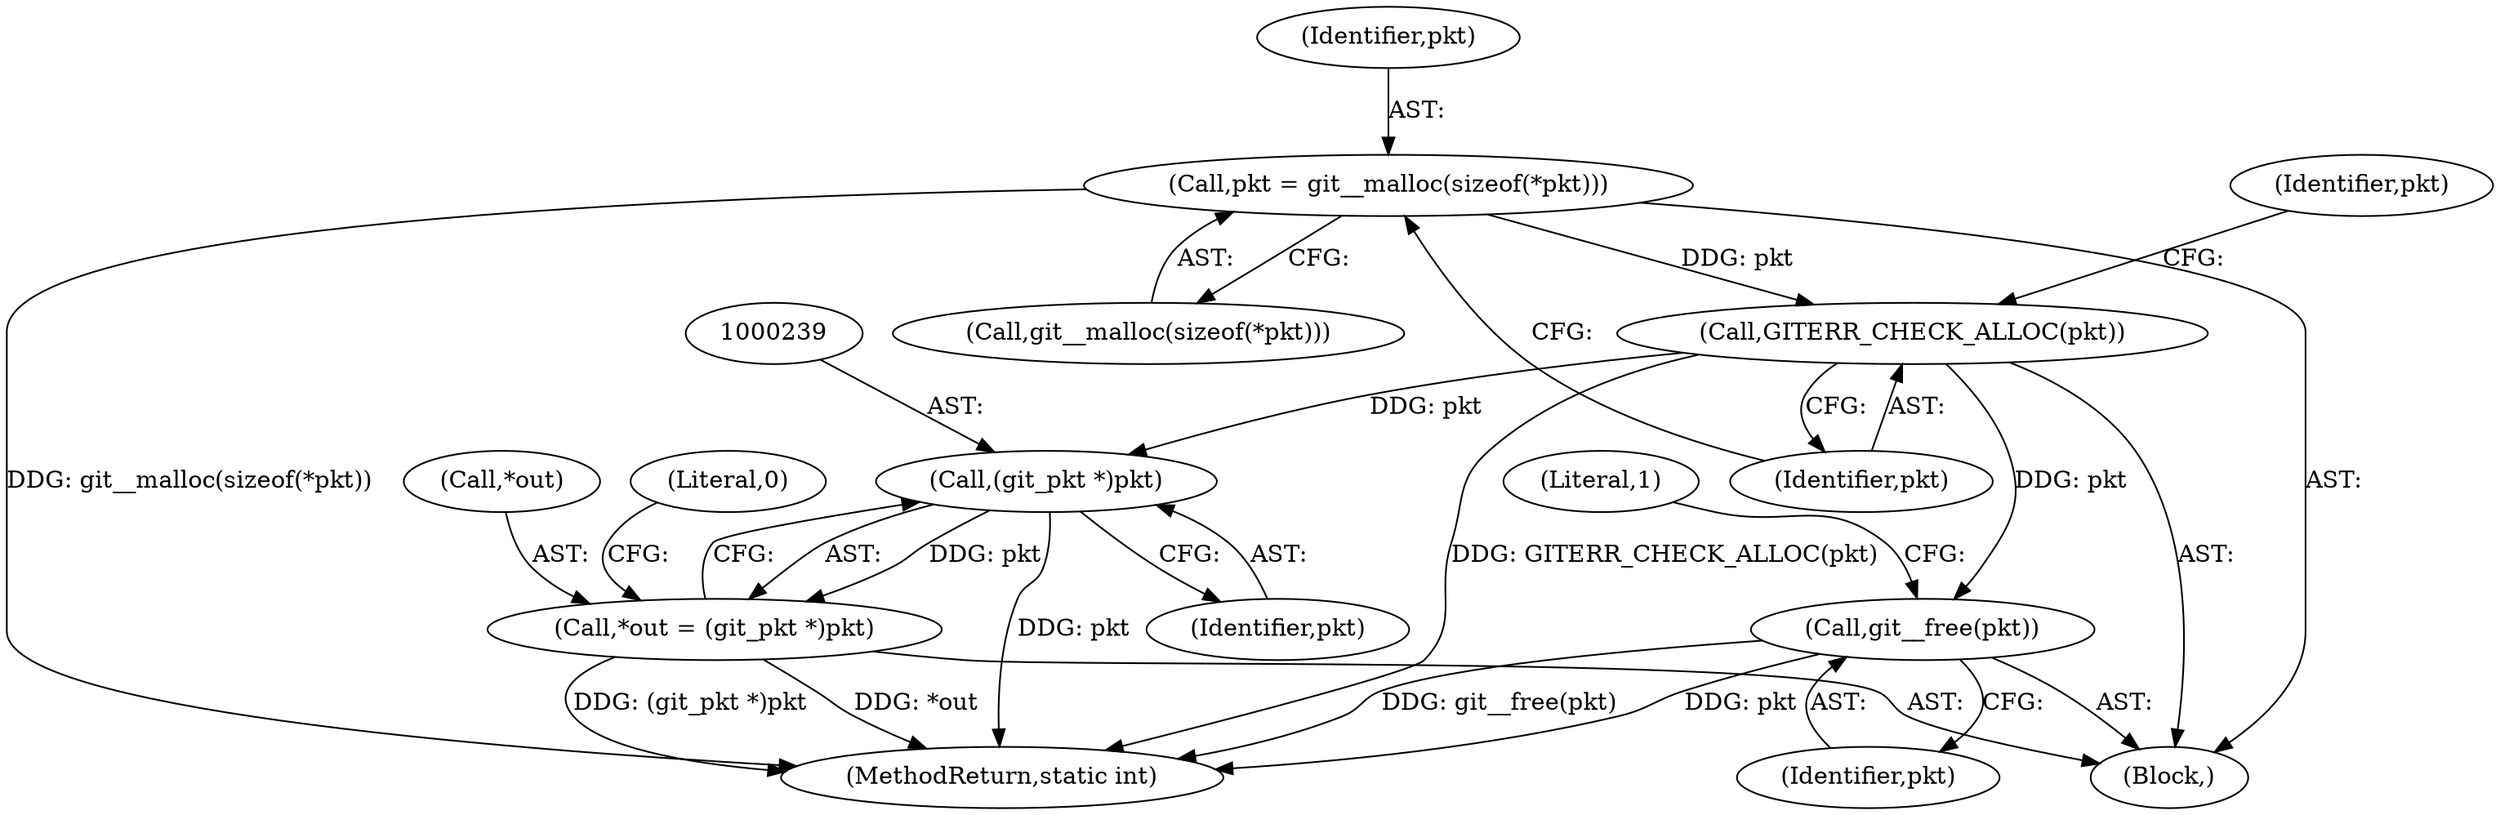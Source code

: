 digraph "0_libgit2_1f9a8510e1d2f20ed7334eeeddb92c4dd8e7c649@API" {
"1000109" [label="(Call,pkt = git__malloc(sizeof(*pkt)))"];
"1000115" [label="(Call,GITERR_CHECK_ALLOC(pkt))"];
"1000238" [label="(Call,(git_pkt *)pkt)"];
"1000235" [label="(Call,*out = (git_pkt *)pkt)"];
"1000251" [label="(Call,git__free(pkt))"];
"1000116" [label="(Identifier,pkt)"];
"1000109" [label="(Call,pkt = git__malloc(sizeof(*pkt)))"];
"1000252" [label="(Identifier,pkt)"];
"1000240" [label="(Identifier,pkt)"];
"1000105" [label="(Block,)"];
"1000256" [label="(MethodReturn,static int)"];
"1000115" [label="(Call,GITERR_CHECK_ALLOC(pkt))"];
"1000119" [label="(Identifier,pkt)"];
"1000238" [label="(Call,(git_pkt *)pkt)"];
"1000235" [label="(Call,*out = (git_pkt *)pkt)"];
"1000255" [label="(Literal,1)"];
"1000251" [label="(Call,git__free(pkt))"];
"1000242" [label="(Literal,0)"];
"1000236" [label="(Call,*out)"];
"1000111" [label="(Call,git__malloc(sizeof(*pkt)))"];
"1000110" [label="(Identifier,pkt)"];
"1000109" -> "1000105"  [label="AST: "];
"1000109" -> "1000111"  [label="CFG: "];
"1000110" -> "1000109"  [label="AST: "];
"1000111" -> "1000109"  [label="AST: "];
"1000116" -> "1000109"  [label="CFG: "];
"1000109" -> "1000256"  [label="DDG: git__malloc(sizeof(*pkt))"];
"1000109" -> "1000115"  [label="DDG: pkt"];
"1000115" -> "1000105"  [label="AST: "];
"1000115" -> "1000116"  [label="CFG: "];
"1000116" -> "1000115"  [label="AST: "];
"1000119" -> "1000115"  [label="CFG: "];
"1000115" -> "1000256"  [label="DDG: GITERR_CHECK_ALLOC(pkt)"];
"1000115" -> "1000238"  [label="DDG: pkt"];
"1000115" -> "1000251"  [label="DDG: pkt"];
"1000238" -> "1000235"  [label="AST: "];
"1000238" -> "1000240"  [label="CFG: "];
"1000239" -> "1000238"  [label="AST: "];
"1000240" -> "1000238"  [label="AST: "];
"1000235" -> "1000238"  [label="CFG: "];
"1000238" -> "1000256"  [label="DDG: pkt"];
"1000238" -> "1000235"  [label="DDG: pkt"];
"1000235" -> "1000105"  [label="AST: "];
"1000236" -> "1000235"  [label="AST: "];
"1000242" -> "1000235"  [label="CFG: "];
"1000235" -> "1000256"  [label="DDG: *out"];
"1000235" -> "1000256"  [label="DDG: (git_pkt *)pkt"];
"1000251" -> "1000105"  [label="AST: "];
"1000251" -> "1000252"  [label="CFG: "];
"1000252" -> "1000251"  [label="AST: "];
"1000255" -> "1000251"  [label="CFG: "];
"1000251" -> "1000256"  [label="DDG: git__free(pkt)"];
"1000251" -> "1000256"  [label="DDG: pkt"];
}
